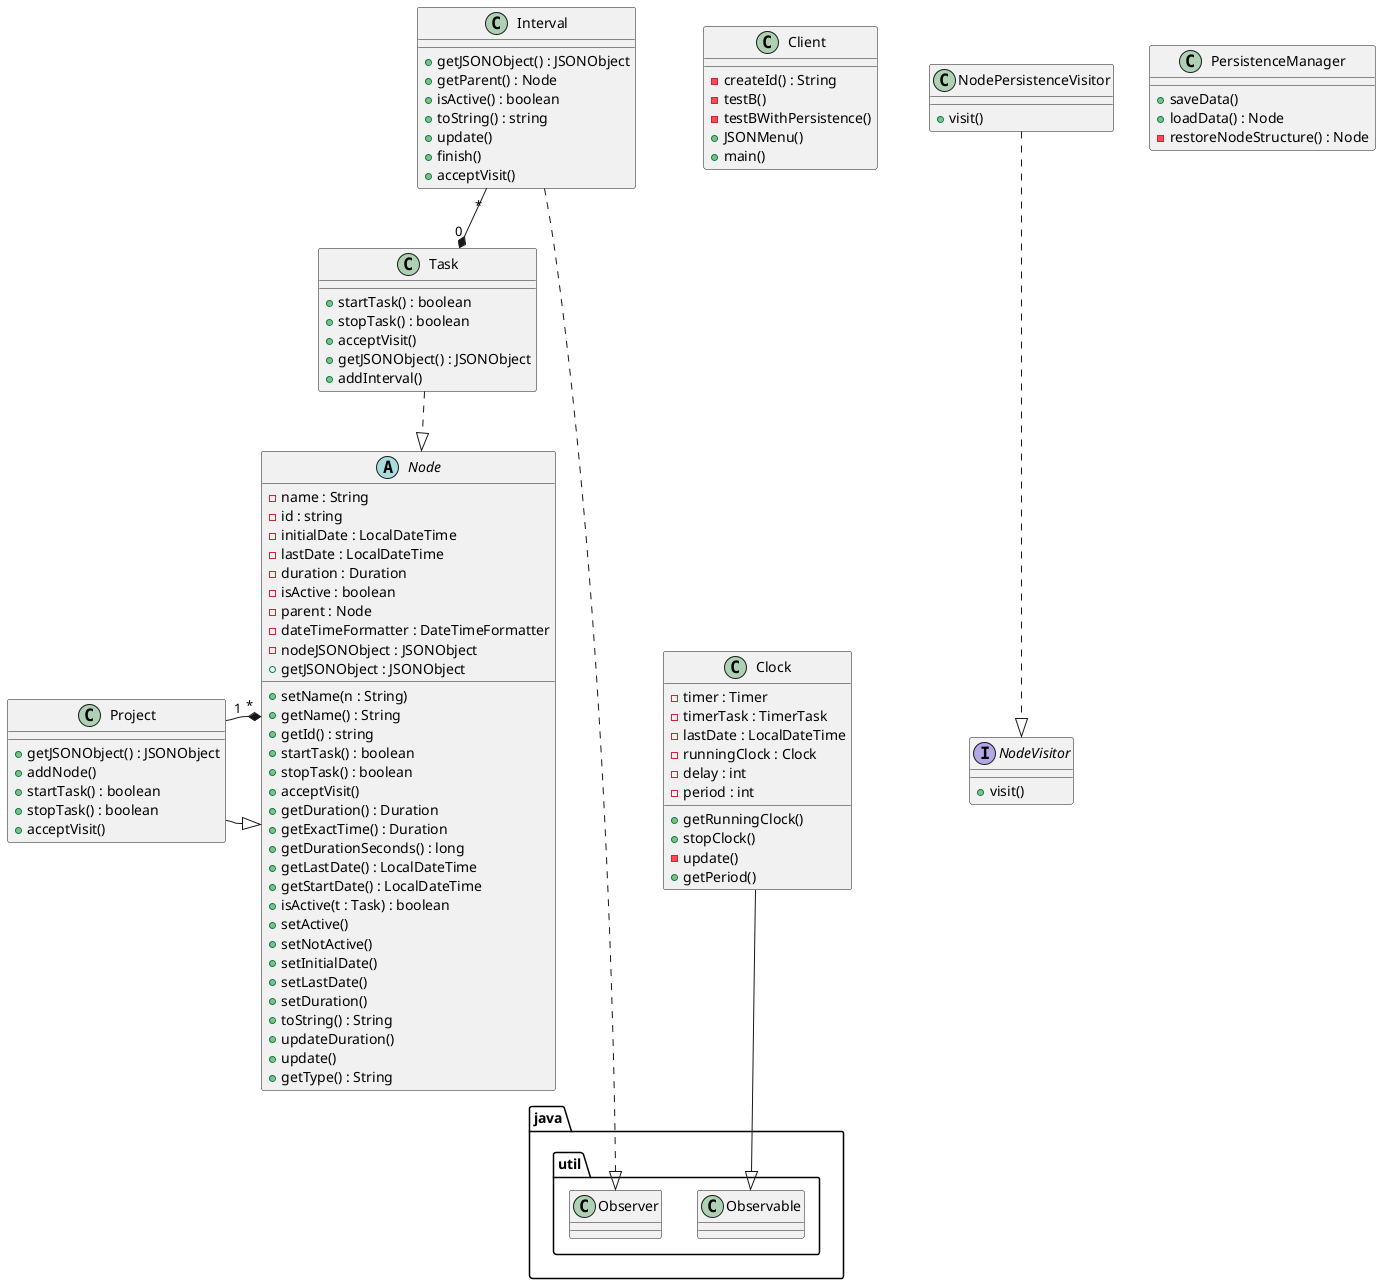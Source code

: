 @startuml
class Client {
- createId() : String
- testB()
- testBWithPersistence()
+ JSONMenu()
+ main()
}

abstract Node {
- name : String
- id : string
- initialDate : LocalDateTime
- lastDate : LocalDateTime
- duration : Duration
- isActive : boolean
- parent : Node
- dateTimeFormatter : DateTimeFormatter
- nodeJSONObject : JSONObject
+ getJSONObject : JSONObject
+ setName(n : String)
+ getName() : String
+ getId() : string
+ startTask() : boolean
+ stopTask() : boolean
+ acceptVisit()
+ getDuration() : Duration
+ getExactTime() : Duration
+ getDurationSeconds() : long
+ getLastDate() : LocalDateTime
+ getStartDate() : LocalDateTime
+ isActive(t : Task) : boolean
+ setActive()
+ setNotActive()
+ setInitialDate()
+ setLastDate()
+ setDuration()
+ toString() : String
+ updateDuration()
+ update()
+ getType() : String
}

class Project {
+ getJSONObject() : JSONObject
+ addNode()
+ startTask() : boolean
+ stopTask() : boolean
+ acceptVisit()
}

class Task {
+ startTask() : boolean
+ stopTask() : boolean
+ acceptVisit()
+ getJSONObject() : JSONObject
+ addInterval()
}

class Interval {
+ getJSONObject() : JSONObject
+ getParent() : Node
+ isActive() : boolean
+ toString() : string
+ update()
+ finish()
+ acceptVisit()
}

class Clock {
- timer : Timer
- timerTask : TimerTask
- lastDate : LocalDateTime
- runningClock : Clock
- delay : int
- period : int
+ getRunningClock()
+ stopClock()
- update()
+ getPeriod()
}

class NodePersistenceVisitor {
+ visit()
}

interface NodeVisitor {
+ visit()
}

class PersistenceManager {
+ saveData()
+ loadData() : Node
- restoreNodeStructure() : Node
}

Project -|> Node
Node "*" *-- "1" Project
Task -.|> Node
Clock -down-|> java.util.Observable
Interval -.down.-|> java.util.Observer
Interval "*" --* "0" Task
NodePersistenceVisitor -.down-|> NodeVisitor

@enduml
